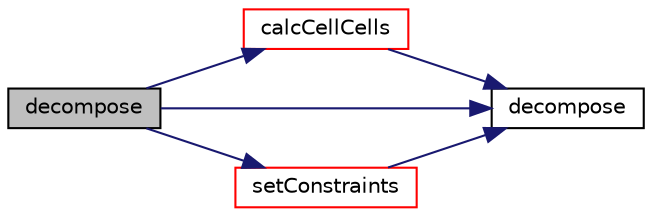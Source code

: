 digraph "decompose"
{
  bgcolor="transparent";
  edge [fontname="Helvetica",fontsize="10",labelfontname="Helvetica",labelfontsize="10"];
  node [fontname="Helvetica",fontsize="10",shape=record];
  rankdir="LR";
  Node1 [label="decompose",height=0.2,width=0.4,color="black", fillcolor="grey75", style="filled", fontcolor="black"];
  Node1 -> Node2 [color="midnightblue",fontsize="10",style="solid",fontname="Helvetica"];
  Node2 [label="calcCellCells",height=0.2,width=0.4,color="red",URL="$a00512.html#a86727d8c968e3ae5d8f394879e2b3c8a",tooltip="Helper: determine (local or global) cellCells from mesh. "];
  Node2 -> Node3 [color="midnightblue",fontsize="10",style="solid",fontname="Helvetica"];
  Node3 [label="decompose",height=0.2,width=0.4,color="black",URL="$a00512.html#a30ea1ec9f9f9f89663dc353e14df5260",tooltip="Return for every coordinate the wanted processor number. "];
  Node1 -> Node3 [color="midnightblue",fontsize="10",style="solid",fontname="Helvetica"];
  Node1 -> Node4 [color="midnightblue",fontsize="10",style="solid",fontname="Helvetica"];
  Node4 [label="setConstraints",height=0.2,width=0.4,color="red",URL="$a00512.html#a36608a91d1c00b41284eaf46b895387c",tooltip="Helper: extract constraints: "];
  Node4 -> Node3 [color="midnightblue",fontsize="10",style="solid",fontname="Helvetica"];
}
